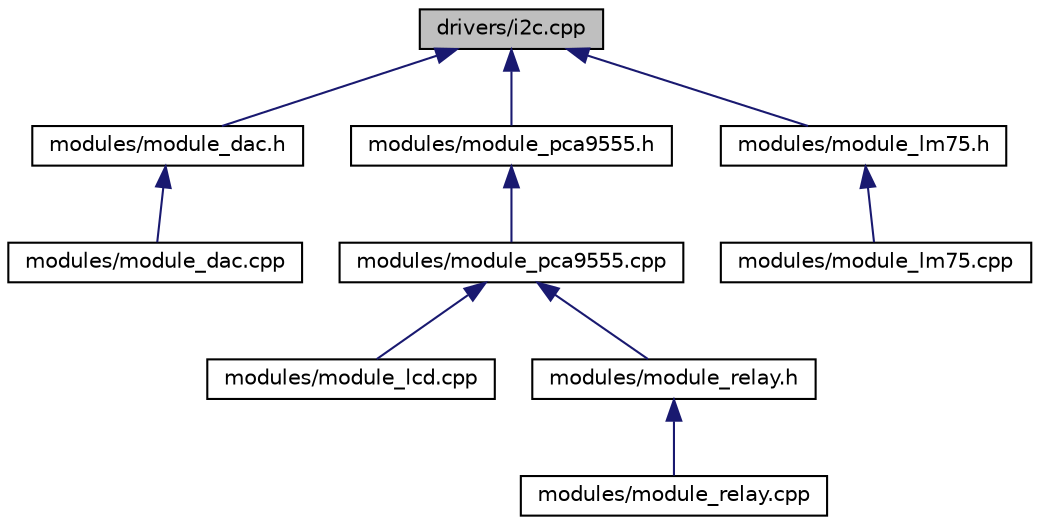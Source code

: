 digraph "drivers/i2c.cpp"
{
  edge [fontname="Helvetica",fontsize="10",labelfontname="Helvetica",labelfontsize="10"];
  node [fontname="Helvetica",fontsize="10",shape=record];
  Node1 [label="drivers/i2c.cpp",height=0.2,width=0.4,color="black", fillcolor="grey75", style="filled" fontcolor="black"];
  Node1 -> Node2 [dir="back",color="midnightblue",fontsize="10",style="solid",fontname="Helvetica"];
  Node2 [label="modules/module_dac.h",height=0.2,width=0.4,color="black", fillcolor="white", style="filled",URL="$module__dac_8h.html"];
  Node2 -> Node3 [dir="back",color="midnightblue",fontsize="10",style="solid",fontname="Helvetica"];
  Node3 [label="modules/module_dac.cpp",height=0.2,width=0.4,color="black", fillcolor="white", style="filled",URL="$modules_2module__dac_8cpp.html"];
  Node1 -> Node4 [dir="back",color="midnightblue",fontsize="10",style="solid",fontname="Helvetica"];
  Node4 [label="modules/module_pca9555.h",height=0.2,width=0.4,color="black", fillcolor="white", style="filled",URL="$module__pca9555_8h.html"];
  Node4 -> Node5 [dir="back",color="midnightblue",fontsize="10",style="solid",fontname="Helvetica"];
  Node5 [label="modules/module_pca9555.cpp",height=0.2,width=0.4,color="black", fillcolor="white", style="filled",URL="$modules_2module__pca9555_8cpp.html"];
  Node5 -> Node6 [dir="back",color="midnightblue",fontsize="10",style="solid",fontname="Helvetica"];
  Node6 [label="modules/module_lcd.cpp",height=0.2,width=0.4,color="black", fillcolor="white", style="filled",URL="$module__lcd_8cpp.html"];
  Node5 -> Node7 [dir="back",color="midnightblue",fontsize="10",style="solid",fontname="Helvetica"];
  Node7 [label="modules/module_relay.h",height=0.2,width=0.4,color="black", fillcolor="white", style="filled",URL="$module__relay_8h.html"];
  Node7 -> Node8 [dir="back",color="midnightblue",fontsize="10",style="solid",fontname="Helvetica"];
  Node8 [label="modules/module_relay.cpp",height=0.2,width=0.4,color="black", fillcolor="white", style="filled",URL="$modules_2module__relay_8cpp.html"];
  Node1 -> Node9 [dir="back",color="midnightblue",fontsize="10",style="solid",fontname="Helvetica"];
  Node9 [label="modules/module_lm75.h",height=0.2,width=0.4,color="black", fillcolor="white", style="filled",URL="$module__lm75_8h.html"];
  Node9 -> Node10 [dir="back",color="midnightblue",fontsize="10",style="solid",fontname="Helvetica"];
  Node10 [label="modules/module_lm75.cpp",height=0.2,width=0.4,color="black", fillcolor="white", style="filled",URL="$module__lm75_8cpp.html"];
}
